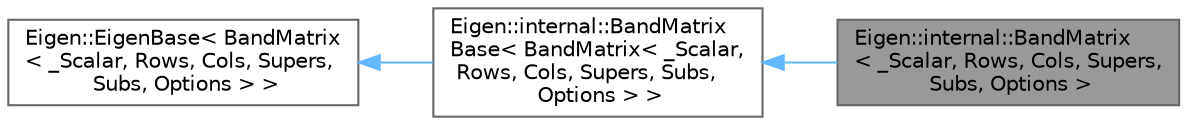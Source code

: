 digraph "Eigen::internal::BandMatrix&lt; _Scalar, Rows, Cols, Supers, Subs, Options &gt;"
{
 // LATEX_PDF_SIZE
  bgcolor="transparent";
  edge [fontname=Helvetica,fontsize=10,labelfontname=Helvetica,labelfontsize=10];
  node [fontname=Helvetica,fontsize=10,shape=box,height=0.2,width=0.4];
  rankdir="LR";
  Node1 [id="Node000001",label="Eigen::internal::BandMatrix\l\< _Scalar, Rows, Cols, Supers,\l Subs, Options \>",height=0.2,width=0.4,color="gray40", fillcolor="grey60", style="filled", fontcolor="black",tooltip="Represents a rectangular matrix with a banded storage"];
  Node2 -> Node1 [id="edge3_Node000001_Node000002",dir="back",color="steelblue1",style="solid",tooltip=" "];
  Node2 [id="Node000002",label="Eigen::internal::BandMatrix\lBase\< BandMatrix\< _Scalar,\l Rows, Cols, Supers, Subs,\l Options \> \>",height=0.2,width=0.4,color="gray40", fillcolor="white", style="filled",URL="$class_eigen_1_1internal_1_1_band_matrix_base.html",tooltip=" "];
  Node3 -> Node2 [id="edge4_Node000002_Node000003",dir="back",color="steelblue1",style="solid",tooltip=" "];
  Node3 [id="Node000003",label="Eigen::EigenBase\< BandMatrix\l\< _Scalar, Rows, Cols, Supers,\l Subs, Options \> \>",height=0.2,width=0.4,color="gray40", fillcolor="white", style="filled",URL="$struct_eigen_1_1_eigen_base.html",tooltip=" "];
}
